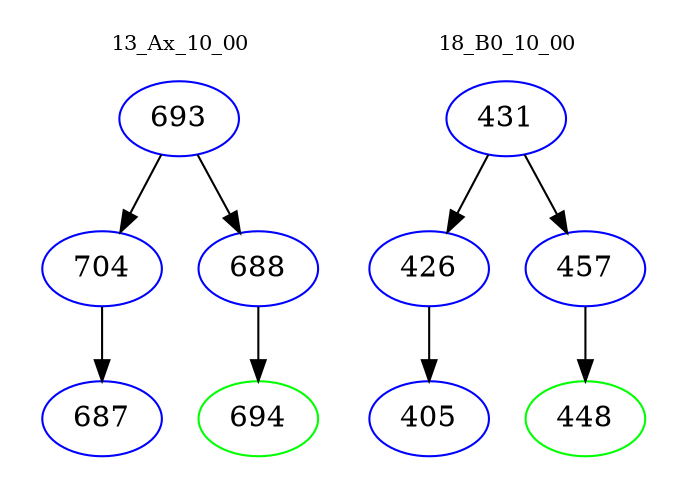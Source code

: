digraph{
subgraph cluster_0 {
color = white
label = "13_Ax_10_00";
fontsize=10;
T0_693 [label="693", color="blue"]
T0_693 -> T0_704 [color="black"]
T0_704 [label="704", color="blue"]
T0_704 -> T0_687 [color="black"]
T0_687 [label="687", color="blue"]
T0_693 -> T0_688 [color="black"]
T0_688 [label="688", color="blue"]
T0_688 -> T0_694 [color="black"]
T0_694 [label="694", color="green"]
}
subgraph cluster_1 {
color = white
label = "18_B0_10_00";
fontsize=10;
T1_431 [label="431", color="blue"]
T1_431 -> T1_426 [color="black"]
T1_426 [label="426", color="blue"]
T1_426 -> T1_405 [color="black"]
T1_405 [label="405", color="blue"]
T1_431 -> T1_457 [color="black"]
T1_457 [label="457", color="blue"]
T1_457 -> T1_448 [color="black"]
T1_448 [label="448", color="green"]
}
}
